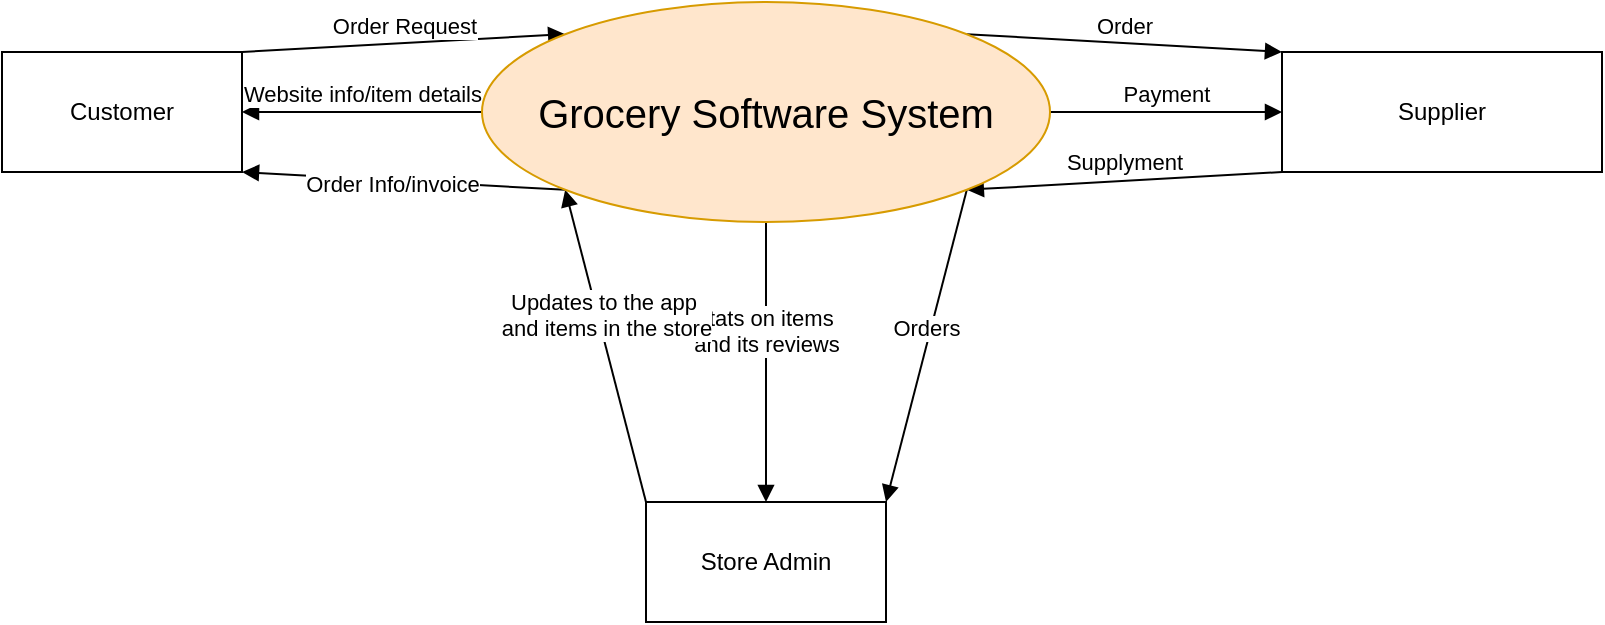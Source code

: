 <mxfile version="24.4.4" type="device">
  <diagram name="Page-1" id="c7558073-3199-34d8-9f00-42111426c3f3">
    <mxGraphModel dx="880" dy="472" grid="1" gridSize="10" guides="1" tooltips="1" connect="1" arrows="1" fold="1" page="1" pageScale="1" pageWidth="826" pageHeight="1169" background="none" math="0" shadow="0">
      <root>
        <mxCell id="0" />
        <mxCell id="1" parent="0" />
        <mxCell id="ljA3IQHakftKcAol2vYW-96" value="Customer" style="rounded=0;whiteSpace=wrap;html=1;" parent="1" vertex="1">
          <mxGeometry x="20" y="415" width="120" height="60" as="geometry" />
        </mxCell>
        <mxCell id="ljA3IQHakftKcAol2vYW-97" value="" style="html=1;verticalAlign=bottom;endArrow=block;curved=0;rounded=0;entryX=1;entryY=1;entryDx=0;entryDy=0;exitX=0;exitY=1;exitDx=0;exitDy=0;" parent="1" source="uar1JkWFTARNmm6k23DQ-5" target="ljA3IQHakftKcAol2vYW-96" edge="1">
          <mxGeometry width="80" relative="1" as="geometry">
            <mxPoint x="270" y="475" as="sourcePoint" />
            <mxPoint x="360" y="415" as="targetPoint" />
          </mxGeometry>
        </mxCell>
        <mxCell id="ljA3IQHakftKcAol2vYW-98" value="Order Info/invoice" style="edgeLabel;html=1;align=center;verticalAlign=middle;resizable=0;points=[];" parent="ljA3IQHakftKcAol2vYW-97" vertex="1" connectable="0">
          <mxGeometry x="0.154" y="2" relative="1" as="geometry">
            <mxPoint x="7" as="offset" />
          </mxGeometry>
        </mxCell>
        <mxCell id="ljA3IQHakftKcAol2vYW-99" value="Order Request" style="html=1;verticalAlign=bottom;endArrow=block;curved=0;rounded=0;exitX=1;exitY=0;exitDx=0;exitDy=0;entryX=0;entryY=0;entryDx=0;entryDy=0;" parent="1" source="ljA3IQHakftKcAol2vYW-96" target="uar1JkWFTARNmm6k23DQ-5" edge="1">
          <mxGeometry width="80" relative="1" as="geometry">
            <mxPoint x="280" y="415" as="sourcePoint" />
            <mxPoint x="270.0" y="425" as="targetPoint" />
          </mxGeometry>
        </mxCell>
        <mxCell id="ljA3IQHakftKcAol2vYW-100" value="Supplier" style="html=1;whiteSpace=wrap;" parent="1" vertex="1">
          <mxGeometry x="660" y="415" width="160" height="60" as="geometry" />
        </mxCell>
        <mxCell id="ljA3IQHakftKcAol2vYW-101" value="Order" style="html=1;verticalAlign=bottom;endArrow=block;curved=0;rounded=0;exitX=1;exitY=0;exitDx=0;exitDy=0;entryX=0;entryY=0;entryDx=0;entryDy=0;" parent="1" source="uar1JkWFTARNmm6k23DQ-5" target="ljA3IQHakftKcAol2vYW-100" edge="1">
          <mxGeometry width="80" relative="1" as="geometry">
            <mxPoint x="519" y="425" as="sourcePoint" />
            <mxPoint x="440" y="590" as="targetPoint" />
          </mxGeometry>
        </mxCell>
        <mxCell id="ljA3IQHakftKcAol2vYW-103" value="Payment" style="html=1;verticalAlign=bottom;endArrow=block;curved=0;rounded=0;exitX=1;exitY=0.5;exitDx=0;exitDy=0;entryX=0;entryY=0.5;entryDx=0;entryDy=0;" parent="1" source="uar1JkWFTARNmm6k23DQ-5" target="ljA3IQHakftKcAol2vYW-100" edge="1">
          <mxGeometry width="80" relative="1" as="geometry">
            <mxPoint x="519" y="450" as="sourcePoint" />
            <mxPoint x="440" y="590" as="targetPoint" />
          </mxGeometry>
        </mxCell>
        <mxCell id="ljA3IQHakftKcAol2vYW-104" value="Supplyment" style="html=1;verticalAlign=bottom;endArrow=block;curved=0;rounded=0;exitX=0;exitY=1;exitDx=0;exitDy=0;entryX=1;entryY=1;entryDx=0;entryDy=0;" parent="1" source="ljA3IQHakftKcAol2vYW-100" target="uar1JkWFTARNmm6k23DQ-5" edge="1">
          <mxGeometry width="80" relative="1" as="geometry">
            <mxPoint x="360" y="590" as="sourcePoint" />
            <mxPoint x="519" y="475" as="targetPoint" />
          </mxGeometry>
        </mxCell>
        <mxCell id="ljA3IQHakftKcAol2vYW-105" value="Website info/item details" style="html=1;verticalAlign=bottom;endArrow=block;curved=0;rounded=0;exitX=0;exitY=0.5;exitDx=0;exitDy=0;entryX=1;entryY=0.5;entryDx=0;entryDy=0;" parent="1" source="uar1JkWFTARNmm6k23DQ-5" target="ljA3IQHakftKcAol2vYW-96" edge="1">
          <mxGeometry width="80" relative="1" as="geometry">
            <mxPoint x="270" y="450" as="sourcePoint" />
            <mxPoint x="440" y="520" as="targetPoint" />
          </mxGeometry>
        </mxCell>
        <mxCell id="lSIrcbEXt1p26XJVopGe-5" value="Store Admin" style="rounded=0;whiteSpace=wrap;html=1;" parent="1" vertex="1">
          <mxGeometry x="342" y="640" width="120" height="60" as="geometry" />
        </mxCell>
        <mxCell id="lSIrcbEXt1p26XJVopGe-7" value="Orders" style="html=1;verticalAlign=bottom;endArrow=block;curved=0;rounded=0;exitX=1;exitY=1;exitDx=0;exitDy=0;entryX=1;entryY=0;entryDx=0;entryDy=0;" parent="1" source="uar1JkWFTARNmm6k23DQ-5" target="lSIrcbEXt1p26XJVopGe-5" edge="1">
          <mxGeometry x="0.004" width="80" relative="1" as="geometry">
            <mxPoint x="519" y="475" as="sourcePoint" />
            <mxPoint x="457" y="550" as="targetPoint" />
            <mxPoint as="offset" />
          </mxGeometry>
        </mxCell>
        <mxCell id="lSIrcbEXt1p26XJVopGe-8" value="Stats on items&amp;nbsp;&lt;div&gt;and its reviews&lt;/div&gt;" style="html=1;verticalAlign=bottom;endArrow=block;curved=0;rounded=0;exitX=0.5;exitY=1;exitDx=0;exitDy=0;entryX=0.5;entryY=0;entryDx=0;entryDy=0;" parent="1" source="uar1JkWFTARNmm6k23DQ-5" target="lSIrcbEXt1p26XJVopGe-5" edge="1">
          <mxGeometry width="80" relative="1" as="geometry">
            <mxPoint x="402.966" y="474.75" as="sourcePoint" />
            <mxPoint x="400" y="630" as="targetPoint" />
          </mxGeometry>
        </mxCell>
        <mxCell id="lSIrcbEXt1p26XJVopGe-10" value="Updates to the app&amp;nbsp;&lt;div&gt;and items in the store&lt;/div&gt;" style="html=1;verticalAlign=bottom;endArrow=block;curved=0;rounded=0;entryX=0;entryY=1;entryDx=0;entryDy=0;exitX=0;exitY=0;exitDx=0;exitDy=0;" parent="1" source="lSIrcbEXt1p26XJVopGe-5" target="uar1JkWFTARNmm6k23DQ-5" edge="1">
          <mxGeometry x="0.004" width="80" relative="1" as="geometry">
            <mxPoint x="290" y="650" as="sourcePoint" />
            <mxPoint x="270" y="475" as="targetPoint" />
            <mxPoint as="offset" />
          </mxGeometry>
        </mxCell>
        <mxCell id="uar1JkWFTARNmm6k23DQ-5" value="&lt;font style=&quot;font-size: 20px;&quot;&gt;Grocery Software System&lt;/font&gt;" style="ellipse;whiteSpace=wrap;html=1;fillColor=#ffe6cc;strokeColor=#d79b00;" vertex="1" parent="1">
          <mxGeometry x="260" y="390" width="284" height="110" as="geometry" />
        </mxCell>
      </root>
    </mxGraphModel>
  </diagram>
</mxfile>
